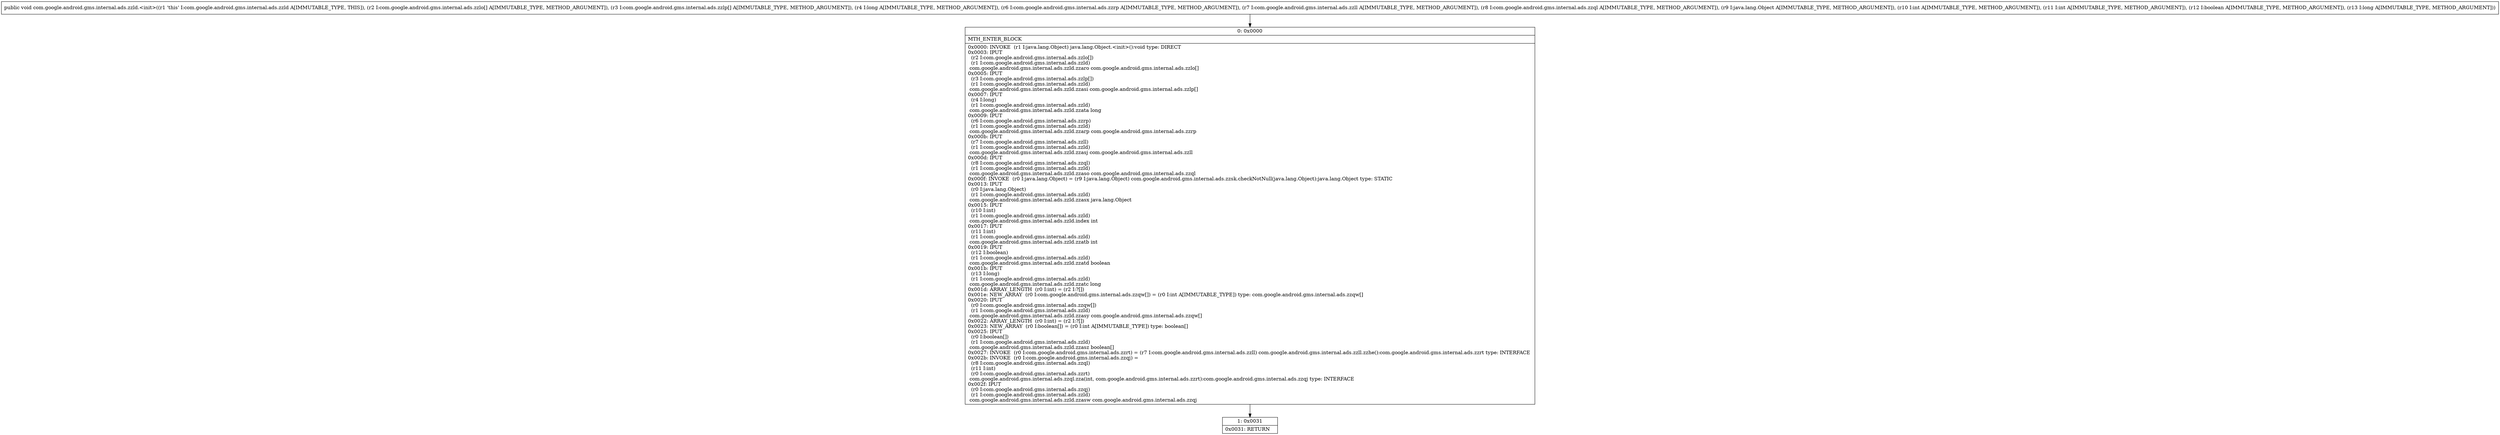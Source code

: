 digraph "CFG forcom.google.android.gms.internal.ads.zzld.\<init\>([Lcom\/google\/android\/gms\/internal\/ads\/zzlo;[Lcom\/google\/android\/gms\/internal\/ads\/zzlp;JLcom\/google\/android\/gms\/internal\/ads\/zzrp;Lcom\/google\/android\/gms\/internal\/ads\/zzll;Lcom\/google\/android\/gms\/internal\/ads\/zzql;Ljava\/lang\/Object;IIZJ)V" {
Node_0 [shape=record,label="{0\:\ 0x0000|MTH_ENTER_BLOCK\l|0x0000: INVOKE  (r1 I:java.lang.Object) java.lang.Object.\<init\>():void type: DIRECT \l0x0003: IPUT  \l  (r2 I:com.google.android.gms.internal.ads.zzlo[])\l  (r1 I:com.google.android.gms.internal.ads.zzld)\l com.google.android.gms.internal.ads.zzld.zzaro com.google.android.gms.internal.ads.zzlo[] \l0x0005: IPUT  \l  (r3 I:com.google.android.gms.internal.ads.zzlp[])\l  (r1 I:com.google.android.gms.internal.ads.zzld)\l com.google.android.gms.internal.ads.zzld.zzasi com.google.android.gms.internal.ads.zzlp[] \l0x0007: IPUT  \l  (r4 I:long)\l  (r1 I:com.google.android.gms.internal.ads.zzld)\l com.google.android.gms.internal.ads.zzld.zzata long \l0x0009: IPUT  \l  (r6 I:com.google.android.gms.internal.ads.zzrp)\l  (r1 I:com.google.android.gms.internal.ads.zzld)\l com.google.android.gms.internal.ads.zzld.zzarp com.google.android.gms.internal.ads.zzrp \l0x000b: IPUT  \l  (r7 I:com.google.android.gms.internal.ads.zzll)\l  (r1 I:com.google.android.gms.internal.ads.zzld)\l com.google.android.gms.internal.ads.zzld.zzasj com.google.android.gms.internal.ads.zzll \l0x000d: IPUT  \l  (r8 I:com.google.android.gms.internal.ads.zzql)\l  (r1 I:com.google.android.gms.internal.ads.zzld)\l com.google.android.gms.internal.ads.zzld.zzaso com.google.android.gms.internal.ads.zzql \l0x000f: INVOKE  (r0 I:java.lang.Object) = (r9 I:java.lang.Object) com.google.android.gms.internal.ads.zzsk.checkNotNull(java.lang.Object):java.lang.Object type: STATIC \l0x0013: IPUT  \l  (r0 I:java.lang.Object)\l  (r1 I:com.google.android.gms.internal.ads.zzld)\l com.google.android.gms.internal.ads.zzld.zzasx java.lang.Object \l0x0015: IPUT  \l  (r10 I:int)\l  (r1 I:com.google.android.gms.internal.ads.zzld)\l com.google.android.gms.internal.ads.zzld.index int \l0x0017: IPUT  \l  (r11 I:int)\l  (r1 I:com.google.android.gms.internal.ads.zzld)\l com.google.android.gms.internal.ads.zzld.zzatb int \l0x0019: IPUT  \l  (r12 I:boolean)\l  (r1 I:com.google.android.gms.internal.ads.zzld)\l com.google.android.gms.internal.ads.zzld.zzatd boolean \l0x001b: IPUT  \l  (r13 I:long)\l  (r1 I:com.google.android.gms.internal.ads.zzld)\l com.google.android.gms.internal.ads.zzld.zzatc long \l0x001d: ARRAY_LENGTH  (r0 I:int) = (r2 I:?[]) \l0x001e: NEW_ARRAY  (r0 I:com.google.android.gms.internal.ads.zzqw[]) = (r0 I:int A[IMMUTABLE_TYPE]) type: com.google.android.gms.internal.ads.zzqw[] \l0x0020: IPUT  \l  (r0 I:com.google.android.gms.internal.ads.zzqw[])\l  (r1 I:com.google.android.gms.internal.ads.zzld)\l com.google.android.gms.internal.ads.zzld.zzasy com.google.android.gms.internal.ads.zzqw[] \l0x0022: ARRAY_LENGTH  (r0 I:int) = (r2 I:?[]) \l0x0023: NEW_ARRAY  (r0 I:boolean[]) = (r0 I:int A[IMMUTABLE_TYPE]) type: boolean[] \l0x0025: IPUT  \l  (r0 I:boolean[])\l  (r1 I:com.google.android.gms.internal.ads.zzld)\l com.google.android.gms.internal.ads.zzld.zzasz boolean[] \l0x0027: INVOKE  (r0 I:com.google.android.gms.internal.ads.zzrt) = (r7 I:com.google.android.gms.internal.ads.zzll) com.google.android.gms.internal.ads.zzll.zzhe():com.google.android.gms.internal.ads.zzrt type: INTERFACE \l0x002b: INVOKE  (r0 I:com.google.android.gms.internal.ads.zzqj) = \l  (r8 I:com.google.android.gms.internal.ads.zzql)\l  (r11 I:int)\l  (r0 I:com.google.android.gms.internal.ads.zzrt)\l com.google.android.gms.internal.ads.zzql.zza(int, com.google.android.gms.internal.ads.zzrt):com.google.android.gms.internal.ads.zzqj type: INTERFACE \l0x002f: IPUT  \l  (r0 I:com.google.android.gms.internal.ads.zzqj)\l  (r1 I:com.google.android.gms.internal.ads.zzld)\l com.google.android.gms.internal.ads.zzld.zzasw com.google.android.gms.internal.ads.zzqj \l}"];
Node_1 [shape=record,label="{1\:\ 0x0031|0x0031: RETURN   \l}"];
MethodNode[shape=record,label="{public void com.google.android.gms.internal.ads.zzld.\<init\>((r1 'this' I:com.google.android.gms.internal.ads.zzld A[IMMUTABLE_TYPE, THIS]), (r2 I:com.google.android.gms.internal.ads.zzlo[] A[IMMUTABLE_TYPE, METHOD_ARGUMENT]), (r3 I:com.google.android.gms.internal.ads.zzlp[] A[IMMUTABLE_TYPE, METHOD_ARGUMENT]), (r4 I:long A[IMMUTABLE_TYPE, METHOD_ARGUMENT]), (r6 I:com.google.android.gms.internal.ads.zzrp A[IMMUTABLE_TYPE, METHOD_ARGUMENT]), (r7 I:com.google.android.gms.internal.ads.zzll A[IMMUTABLE_TYPE, METHOD_ARGUMENT]), (r8 I:com.google.android.gms.internal.ads.zzql A[IMMUTABLE_TYPE, METHOD_ARGUMENT]), (r9 I:java.lang.Object A[IMMUTABLE_TYPE, METHOD_ARGUMENT]), (r10 I:int A[IMMUTABLE_TYPE, METHOD_ARGUMENT]), (r11 I:int A[IMMUTABLE_TYPE, METHOD_ARGUMENT]), (r12 I:boolean A[IMMUTABLE_TYPE, METHOD_ARGUMENT]), (r13 I:long A[IMMUTABLE_TYPE, METHOD_ARGUMENT])) }"];
MethodNode -> Node_0;
Node_0 -> Node_1;
}

